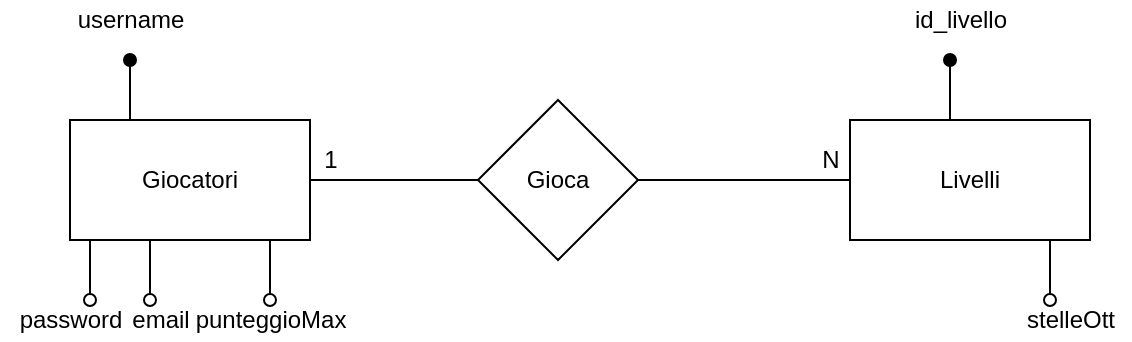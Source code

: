 <mxfile version="14.6.13" type="device"><diagram id="D1BuN8JAlipRuq68Y_NO" name="Page-1"><mxGraphModel dx="868" dy="462" grid="1" gridSize="10" guides="1" tooltips="1" connect="1" arrows="1" fold="1" page="1" pageScale="1" pageWidth="827" pageHeight="1169" math="0" shadow="0"><root><mxCell id="0"/><mxCell id="1" parent="0"/><mxCell id="F-vyzlVrkgTmX7RQcad--1" value="&lt;font style=&quot;vertical-align: inherit&quot;&gt;&lt;font style=&quot;vertical-align: inherit&quot;&gt;&lt;font style=&quot;vertical-align: inherit&quot;&gt;&lt;font style=&quot;vertical-align: inherit&quot;&gt;Giocatori&lt;/font&gt;&lt;/font&gt;&lt;/font&gt;&lt;/font&gt;" style="rounded=0;whiteSpace=wrap;html=1;" parent="1" vertex="1"><mxGeometry x="130" y="80" width="120" height="60" as="geometry"/></mxCell><mxCell id="F-vyzlVrkgTmX7RQcad--5" value="" style="endArrow=none;html=1;entryX=0.5;entryY=1;entryDx=0;entryDy=0;startArrow=oval;startFill=0;" parent="1" edge="1"><mxGeometry width="50" height="50" relative="1" as="geometry"><mxPoint x="140" y="170" as="sourcePoint"/><mxPoint x="140" y="140" as="targetPoint"/><Array as="points"><mxPoint x="140" y="160"/></Array></mxGeometry></mxCell><mxCell id="F-vyzlVrkgTmX7RQcad--6" value="" style="endArrow=none;html=1;entryX=0.5;entryY=1;entryDx=0;entryDy=0;startArrow=oval;startFill=0;" parent="1" edge="1"><mxGeometry width="50" height="50" relative="1" as="geometry"><mxPoint x="170" y="170" as="sourcePoint"/><mxPoint x="170" y="140" as="targetPoint"/><Array as="points"><mxPoint x="170" y="160"/></Array></mxGeometry></mxCell><mxCell id="F-vyzlVrkgTmX7RQcad--8" value="" style="endArrow=none;html=1;entryX=0.5;entryY=1;entryDx=0;entryDy=0;startArrow=oval;startFill=0;" parent="1" edge="1"><mxGeometry width="50" height="50" relative="1" as="geometry"><mxPoint x="230" y="170" as="sourcePoint"/><mxPoint x="230" y="140" as="targetPoint"/><Array as="points"><mxPoint x="230" y="160"/></Array></mxGeometry></mxCell><mxCell id="F-vyzlVrkgTmX7RQcad--11" value="" style="endArrow=none;html=1;entryX=0.25;entryY=0;entryDx=0;entryDy=0;startArrow=oval;startFill=1;fillColor=#000000;" parent="1" target="F-vyzlVrkgTmX7RQcad--1" edge="1"><mxGeometry width="50" height="50" relative="1" as="geometry"><mxPoint x="160" y="50" as="sourcePoint"/><mxPoint x="90" y="40" as="targetPoint"/><Array as="points"/></mxGeometry></mxCell><mxCell id="F-vyzlVrkgTmX7RQcad--13" value="&lt;font style=&quot;vertical-align: inherit&quot;&gt;&lt;font style=&quot;vertical-align: inherit&quot;&gt;&lt;font style=&quot;vertical-align: inherit&quot;&gt;&lt;font style=&quot;vertical-align: inherit&quot;&gt;Livelli&lt;/font&gt;&lt;/font&gt;&lt;/font&gt;&lt;/font&gt;" style="rounded=0;whiteSpace=wrap;html=1;" parent="1" vertex="1"><mxGeometry x="520" y="80" width="120" height="60" as="geometry"/></mxCell><mxCell id="F-vyzlVrkgTmX7RQcad--14" value="" style="endArrow=none;html=1;entryX=0.25;entryY=0;entryDx=0;entryDy=0;startArrow=oval;startFill=1;fillColor=#000000;" parent="1" edge="1"><mxGeometry width="50" height="50" relative="1" as="geometry"><mxPoint x="570" y="50" as="sourcePoint"/><mxPoint x="570" y="80" as="targetPoint"/><Array as="points"/></mxGeometry></mxCell><mxCell id="F-vyzlVrkgTmX7RQcad--20" value="" style="endArrow=none;html=1;entryX=0.5;entryY=1;entryDx=0;entryDy=0;startArrow=oval;startFill=0;" parent="1" edge="1"><mxGeometry width="50" height="50" relative="1" as="geometry"><mxPoint x="620" y="170" as="sourcePoint"/><mxPoint x="620" y="140" as="targetPoint"/><Array as="points"><mxPoint x="620" y="160"/></Array></mxGeometry></mxCell><mxCell id="F-vyzlVrkgTmX7RQcad--23" value="&lt;font style=&quot;vertical-align: inherit&quot;&gt;&lt;font style=&quot;vertical-align: inherit&quot;&gt;&lt;font style=&quot;vertical-align: inherit&quot;&gt;&lt;font style=&quot;vertical-align: inherit&quot;&gt;stelleOtt&lt;/font&gt;&lt;/font&gt;&lt;/font&gt;&lt;/font&gt;" style="text;html=1;align=center;verticalAlign=middle;resizable=0;points=[];autosize=1;" parent="1" vertex="1"><mxGeometry x="600" y="170" width="60" height="20" as="geometry"/></mxCell><mxCell id="F-vyzlVrkgTmX7RQcad--24" value="&lt;font style=&quot;vertical-align: inherit&quot;&gt;&lt;font style=&quot;vertical-align: inherit&quot;&gt;Gioca&lt;/font&gt;&lt;/font&gt;" style="rhombus;whiteSpace=wrap;html=1;" parent="1" vertex="1"><mxGeometry x="334" y="70" width="80" height="80" as="geometry"/></mxCell><mxCell id="F-vyzlVrkgTmX7RQcad--25" value="" style="endArrow=none;html=1;fillColor=#000000;entryX=1;entryY=0.5;entryDx=0;entryDy=0;exitX=0;exitY=0.5;exitDx=0;exitDy=0;" parent="1" source="F-vyzlVrkgTmX7RQcad--24" target="F-vyzlVrkgTmX7RQcad--1" edge="1"><mxGeometry width="50" height="50" relative="1" as="geometry"><mxPoint x="270" y="270" as="sourcePoint"/><mxPoint x="320" y="220" as="targetPoint"/></mxGeometry></mxCell><mxCell id="F-vyzlVrkgTmX7RQcad--26" value="" style="endArrow=none;html=1;fillColor=#000000;entryX=0;entryY=0.5;entryDx=0;entryDy=0;exitX=1;exitY=0.5;exitDx=0;exitDy=0;" parent="1" source="F-vyzlVrkgTmX7RQcad--24" target="F-vyzlVrkgTmX7RQcad--13" edge="1"><mxGeometry width="50" height="50" relative="1" as="geometry"><mxPoint x="270" y="270" as="sourcePoint"/><mxPoint x="320" y="220" as="targetPoint"/></mxGeometry></mxCell><mxCell id="F-vyzlVrkgTmX7RQcad--27" value="&lt;font style=&quot;vertical-align: inherit&quot;&gt;&lt;font style=&quot;vertical-align: inherit&quot;&gt;N&lt;/font&gt;&lt;/font&gt;" style="text;html=1;align=center;verticalAlign=middle;resizable=0;points=[];autosize=1;" parent="1" vertex="1"><mxGeometry x="500" y="90" width="20" height="20" as="geometry"/></mxCell><mxCell id="F-vyzlVrkgTmX7RQcad--28" value="&lt;font style=&quot;vertical-align: inherit&quot;&gt;&lt;font style=&quot;vertical-align: inherit&quot;&gt;1&lt;/font&gt;&lt;/font&gt;" style="text;html=1;align=center;verticalAlign=middle;resizable=0;points=[];autosize=1;" parent="1" vertex="1"><mxGeometry x="250" y="90" width="20" height="20" as="geometry"/></mxCell><mxCell id="tu_x9Tpl2OyG7rkSqy5w-1" value="&lt;font style=&quot;vertical-align: inherit&quot;&gt;&lt;font style=&quot;vertical-align: inherit&quot;&gt;username&lt;/font&gt;&lt;/font&gt;" style="text;html=1;align=center;verticalAlign=middle;resizable=0;points=[];autosize=1;strokeColor=none;" parent="1" vertex="1"><mxGeometry x="125" y="20" width="70" height="20" as="geometry"/></mxCell><mxCell id="tu_x9Tpl2OyG7rkSqy5w-2" value="&lt;font style=&quot;vertical-align: inherit&quot;&gt;&lt;font style=&quot;vertical-align: inherit&quot;&gt;password&lt;/font&gt;&lt;/font&gt;" style="text;html=1;align=center;verticalAlign=middle;resizable=0;points=[];autosize=1;strokeColor=none;" parent="1" vertex="1"><mxGeometry x="95" y="170" width="70" height="20" as="geometry"/></mxCell><mxCell id="tu_x9Tpl2OyG7rkSqy5w-3" value="&lt;font style=&quot;vertical-align: inherit&quot;&gt;&lt;font style=&quot;vertical-align: inherit&quot;&gt;&lt;font style=&quot;vertical-align: inherit&quot;&gt;&lt;font style=&quot;vertical-align: inherit&quot;&gt;email&lt;/font&gt;&lt;/font&gt;&lt;/font&gt;&lt;/font&gt;" style="text;html=1;align=center;verticalAlign=middle;resizable=0;points=[];autosize=1;strokeColor=none;" parent="1" vertex="1"><mxGeometry x="155" y="170" width="40" height="20" as="geometry"/></mxCell><mxCell id="tu_x9Tpl2OyG7rkSqy5w-4" value="&lt;font style=&quot;vertical-align: inherit&quot;&gt;&lt;font style=&quot;vertical-align: inherit&quot;&gt;punteggioMax&lt;/font&gt;&lt;/font&gt;" style="text;html=1;align=center;verticalAlign=middle;resizable=0;points=[];autosize=1;strokeColor=none;" parent="1" vertex="1"><mxGeometry x="185" y="170" width="90" height="20" as="geometry"/></mxCell><mxCell id="tu_x9Tpl2OyG7rkSqy5w-5" value="&lt;font style=&quot;vertical-align: inherit&quot;&gt;&lt;font style=&quot;vertical-align: inherit&quot;&gt;id_livello&lt;/font&gt;&lt;/font&gt;" style="text;html=1;align=center;verticalAlign=middle;resizable=0;points=[];autosize=1;strokeColor=none;" parent="1" vertex="1"><mxGeometry x="545" y="20" width="60" height="20" as="geometry"/></mxCell></root></mxGraphModel></diagram></mxfile>
